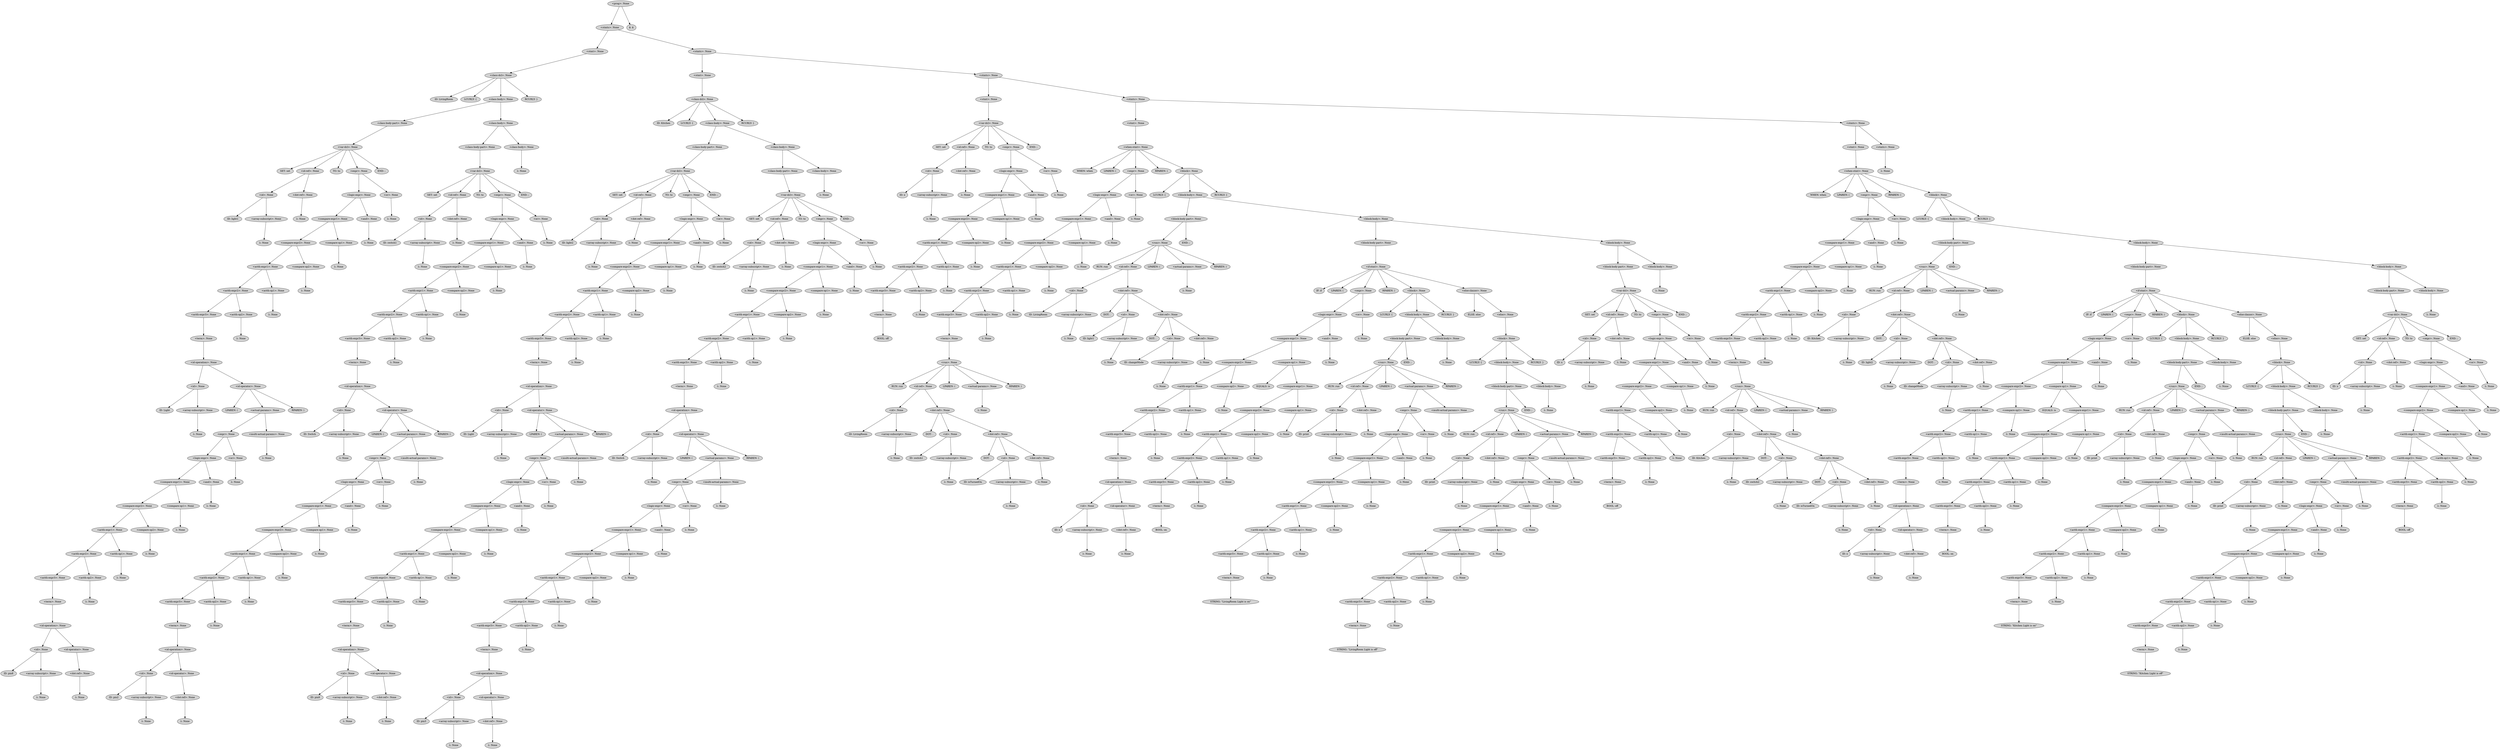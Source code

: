 digraph G {
	graph [ranksep=1.5 ratio=fill]
	node [style=filled]
	overlap=false
	3080381 [label="<prog>: None"]
	3080401 [label="<stmts>: None"]
	3080381 -> 3080401
	3080423 [label="<stmt>: None"]
	3080401 -> 3080423
	3080407 [label="<class-dcl>: None"]
	3080423 -> 3080407
	3080413 [label="ID: LivingRoom"]
	3080407 -> 3080413
	3080421 [label="LCURLY: {"]
	3080407 -> 3080421
	3080397 [label="<class-body>: None"]
	3080407 -> 3080397
	3080419 [label="<class-body-part>: None"]
	3080397 -> 3080419
	3080427 [label="<var-dcl>: None"]
	3080419 -> 3080427
	3080429 [label="SET: set"]
	3080427 -> 3080429
	3080431 [label="<id-ref>: None"]
	3080427 -> 3080431
	3080441 [label="<id>: None"]
	3080431 -> 3080441
	3080445 [label="ID: light1"]
	3080441 -> 3080445
	3080447 [label="<array-subscript>: None"]
	3080441 -> 3080447
	3082499 [label="λ: None"]
	3080447 -> 3082499
	3080443 [label="<dot-ref>: None"]
	3080431 -> 3080443
	3082501 [label="λ: None"]
	3080443 -> 3082501
	3080433 [label="TO: to"]
	3080427 -> 3080433
	3080435 [label="<expr>: None"]
	3080427 -> 3080435
	3082503 [label="<logic-expr>: None"]
	3080435 -> 3082503
	3082507 [label="<compare-expr1>: None"]
	3082503 -> 3082507
	3082511 [label="<compare-expr2>: None"]
	3082507 -> 3082511
	3082515 [label="<arith-expr1>: None"]
	3082511 -> 3082515
	3082519 [label="<arith-expr2>: None"]
	3082515 -> 3082519
	3082523 [label="<arith-expr3>: None"]
	3082519 -> 3082523
	3082527 [label="<term>: None"]
	3082523 -> 3082527
	3082529 [label="<id-operation>: None"]
	3082527 -> 3082529
	3082531 [label="<id>: None"]
	3082529 -> 3082531
	3082535 [label="ID: Light"]
	3082531 -> 3082535
	3082537 [label="<array-subscript>: None"]
	3082531 -> 3082537
	3082539 [label="λ: None"]
	3082537 -> 3082539
	3082533 [label="<id-operator>: None"]
	3082529 -> 3082533
	3082541 [label="LPAREN: ("]
	3082533 -> 3082541
	3082543 [label="<actual-params>: None"]
	3082533 -> 3082543
	3082547 [label="<expr>: None"]
	3082543 -> 3082547
	3082551 [label="<logic-expr>: None"]
	3082547 -> 3082551
	3082555 [label="<compare-expr1>: None"]
	3082551 -> 3082555
	3082559 [label="<compare-expr2>: None"]
	3082555 -> 3082559
	3082563 [label="<arith-expr1>: None"]
	3082559 -> 3082563
	3082567 [label="<arith-expr2>: None"]
	3082563 -> 3082567
	3082571 [label="<arith-expr3>: None"]
	3082567 -> 3082571
	3082575 [label="<term>: None"]
	3082571 -> 3082575
	3082577 [label="<id-operation>: None"]
	3082575 -> 3082577
	3082579 [label="<id>: None"]
	3082577 -> 3082579
	3082583 [label="ID: pin8"]
	3082579 -> 3082583
	3082585 [label="<array-subscript>: None"]
	3082579 -> 3082585
	3082587 [label="λ: None"]
	3082585 -> 3082587
	3082581 [label="<id-operator>: None"]
	3082577 -> 3082581
	3082589 [label="<dot-ref>: None"]
	3082581 -> 3082589
	3082591 [label="λ: None"]
	3082589 -> 3082591
	3082573 [label="<arith-op2>: None"]
	3082567 -> 3082573
	3082593 [label="λ: None"]
	3082573 -> 3082593
	3082569 [label="<arith-op1>: None"]
	3082563 -> 3082569
	3082595 [label="λ: None"]
	3082569 -> 3082595
	3082565 [label="<compare-op2>: None"]
	3082559 -> 3082565
	3082597 [label="λ: None"]
	3082565 -> 3082597
	3082561 [label="<compare-op1>: None"]
	3082555 -> 3082561
	3082599 [label="λ: None"]
	3082561 -> 3082599
	3082557 [label="<and>: None"]
	3082551 -> 3082557
	3082601 [label="λ: None"]
	3082557 -> 3082601
	3082553 [label="<or>: None"]
	3082547 -> 3082553
	3082603 [label="λ: None"]
	3082553 -> 3082603
	3082549 [label="<multi-actual-params>: None"]
	3082543 -> 3082549
	3082605 [label="λ: None"]
	3082549 -> 3082605
	3082545 [label="RPAREN: )"]
	3082533 -> 3082545
	3082525 [label="<arith-op2>: None"]
	3082519 -> 3082525
	3082607 [label="λ: None"]
	3082525 -> 3082607
	3082521 [label="<arith-op1>: None"]
	3082515 -> 3082521
	3082609 [label="λ: None"]
	3082521 -> 3082609
	3082517 [label="<compare-op2>: None"]
	3082511 -> 3082517
	3082611 [label="λ: None"]
	3082517 -> 3082611
	3082513 [label="<compare-op1>: None"]
	3082507 -> 3082513
	3082613 [label="λ: None"]
	3082513 -> 3082613
	3082509 [label="<and>: None"]
	3082503 -> 3082509
	3082615 [label="λ: None"]
	3082509 -> 3082615
	3082505 [label="<or>: None"]
	3080435 -> 3082505
	3082617 [label="λ: None"]
	3082505 -> 3082617
	3080437 [label="END: ;"]
	3080427 -> 3080437
	3080415 [label="<class-body>: None"]
	3080397 -> 3080415
	3082619 [label="<class-body-part>: None"]
	3080415 -> 3082619
	3082623 [label="<var-dcl>: None"]
	3082619 -> 3082623
	3082625 [label="SET: set"]
	3082623 -> 3082625
	3082627 [label="<id-ref>: None"]
	3082623 -> 3082627
	3082637 [label="<id>: None"]
	3082627 -> 3082637
	3082641 [label="ID: switch1"]
	3082637 -> 3082641
	3082643 [label="<array-subscript>: None"]
	3082637 -> 3082643
	3082645 [label="λ: None"]
	3082643 -> 3082645
	3082639 [label="<dot-ref>: None"]
	3082627 -> 3082639
	3082647 [label="λ: None"]
	3082639 -> 3082647
	3082629 [label="TO: to"]
	3082623 -> 3082629
	3082631 [label="<expr>: None"]
	3082623 -> 3082631
	3082649 [label="<logic-expr>: None"]
	3082631 -> 3082649
	3082653 [label="<compare-expr1>: None"]
	3082649 -> 3082653
	3082657 [label="<compare-expr2>: None"]
	3082653 -> 3082657
	3082661 [label="<arith-expr1>: None"]
	3082657 -> 3082661
	3082665 [label="<arith-expr2>: None"]
	3082661 -> 3082665
	3082669 [label="<arith-expr3>: None"]
	3082665 -> 3082669
	3082673 [label="<term>: None"]
	3082669 -> 3082673
	3082675 [label="<id-operation>: None"]
	3082673 -> 3082675
	3082677 [label="<id>: None"]
	3082675 -> 3082677
	3082681 [label="ID: Switch"]
	3082677 -> 3082681
	3082683 [label="<array-subscript>: None"]
	3082677 -> 3082683
	3082685 [label="λ: None"]
	3082683 -> 3082685
	3082679 [label="<id-operator>: None"]
	3082675 -> 3082679
	3082687 [label="LPAREN: ("]
	3082679 -> 3082687
	3082689 [label="<actual-params>: None"]
	3082679 -> 3082689
	3082693 [label="<expr>: None"]
	3082689 -> 3082693
	3082697 [label="<logic-expr>: None"]
	3082693 -> 3082697
	3082701 [label="<compare-expr1>: None"]
	3082697 -> 3082701
	3082705 [label="<compare-expr2>: None"]
	3082701 -> 3082705
	3082709 [label="<arith-expr1>: None"]
	3082705 -> 3082709
	3082713 [label="<arith-expr2>: None"]
	3082709 -> 3082713
	3082717 [label="<arith-expr3>: None"]
	3082713 -> 3082717
	3082721 [label="<term>: None"]
	3082717 -> 3082721
	3082723 [label="<id-operation>: None"]
	3082721 -> 3082723
	3082725 [label="<id>: None"]
	3082723 -> 3082725
	3082729 [label="ID: pin2"]
	3082725 -> 3082729
	3082731 [label="<array-subscript>: None"]
	3082725 -> 3082731
	3082733 [label="λ: None"]
	3082731 -> 3082733
	3082727 [label="<id-operator>: None"]
	3082723 -> 3082727
	3082735 [label="<dot-ref>: None"]
	3082727 -> 3082735
	3082737 [label="λ: None"]
	3082735 -> 3082737
	3082719 [label="<arith-op2>: None"]
	3082713 -> 3082719
	3082739 [label="λ: None"]
	3082719 -> 3082739
	3082715 [label="<arith-op1>: None"]
	3082709 -> 3082715
	3082741 [label="λ: None"]
	3082715 -> 3082741
	3082711 [label="<compare-op2>: None"]
	3082705 -> 3082711
	3082743 [label="λ: None"]
	3082711 -> 3082743
	3082707 [label="<compare-op1>: None"]
	3082701 -> 3082707
	3082745 [label="λ: None"]
	3082707 -> 3082745
	3082703 [label="<and>: None"]
	3082697 -> 3082703
	3082747 [label="λ: None"]
	3082703 -> 3082747
	3082699 [label="<or>: None"]
	3082693 -> 3082699
	3082749 [label="λ: None"]
	3082699 -> 3082749
	3082695 [label="<multi-actual-params>: None"]
	3082689 -> 3082695
	3082751 [label="λ: None"]
	3082695 -> 3082751
	3082691 [label="RPAREN: )"]
	3082679 -> 3082691
	3082671 [label="<arith-op2>: None"]
	3082665 -> 3082671
	3084035 [label="λ: None"]
	3082671 -> 3084035
	3082667 [label="<arith-op1>: None"]
	3082661 -> 3082667
	3084037 [label="λ: None"]
	3082667 -> 3084037
	3082663 [label="<compare-op2>: None"]
	3082657 -> 3082663
	3084039 [label="λ: None"]
	3082663 -> 3084039
	3082659 [label="<compare-op1>: None"]
	3082653 -> 3082659
	3084041 [label="λ: None"]
	3082659 -> 3084041
	3082655 [label="<and>: None"]
	3082649 -> 3082655
	3084043 [label="λ: None"]
	3082655 -> 3084043
	3082651 [label="<or>: None"]
	3082631 -> 3082651
	3084045 [label="λ: None"]
	3082651 -> 3084045
	3082633 [label="END: ;"]
	3082623 -> 3082633
	3082621 [label="<class-body>: None"]
	3080415 -> 3082621
	3084047 [label="λ: None"]
	3082621 -> 3084047
	3080403 [label="RCURLY: }"]
	3080407 -> 3080403
	3080395 [label="<stmts>: None"]
	3080401 -> 3080395
	3084049 [label="<stmt>: None"]
	3080395 -> 3084049
	3084053 [label="<class-dcl>: None"]
	3084049 -> 3084053
	3084055 [label="ID: Kitchen"]
	3084053 -> 3084055
	3084057 [label="LCURLY: {"]
	3084053 -> 3084057
	3084059 [label="<class-body>: None"]
	3084053 -> 3084059
	3084063 [label="<class-body-part>: None"]
	3084059 -> 3084063
	3084067 [label="<var-dcl>: None"]
	3084063 -> 3084067
	3084069 [label="SET: set"]
	3084067 -> 3084069
	3084071 [label="<id-ref>: None"]
	3084067 -> 3084071
	3084081 [label="<id>: None"]
	3084071 -> 3084081
	3084085 [label="ID: light2"]
	3084081 -> 3084085
	3084087 [label="<array-subscript>: None"]
	3084081 -> 3084087
	3084089 [label="λ: None"]
	3084087 -> 3084089
	3084083 [label="<dot-ref>: None"]
	3084071 -> 3084083
	3084091 [label="λ: None"]
	3084083 -> 3084091
	3084073 [label="TO: to"]
	3084067 -> 3084073
	3084075 [label="<expr>: None"]
	3084067 -> 3084075
	3084093 [label="<logic-expr>: None"]
	3084075 -> 3084093
	3084097 [label="<compare-expr1>: None"]
	3084093 -> 3084097
	3084101 [label="<compare-expr2>: None"]
	3084097 -> 3084101
	3084105 [label="<arith-expr1>: None"]
	3084101 -> 3084105
	3084109 [label="<arith-expr2>: None"]
	3084105 -> 3084109
	3084113 [label="<arith-expr3>: None"]
	3084109 -> 3084113
	3084117 [label="<term>: None"]
	3084113 -> 3084117
	3084119 [label="<id-operation>: None"]
	3084117 -> 3084119
	3084121 [label="<id>: None"]
	3084119 -> 3084121
	3084125 [label="ID: Light"]
	3084121 -> 3084125
	3084127 [label="<array-subscript>: None"]
	3084121 -> 3084127
	3084129 [label="λ: None"]
	3084127 -> 3084129
	3084123 [label="<id-operator>: None"]
	3084119 -> 3084123
	3084131 [label="LPAREN: ("]
	3084123 -> 3084131
	3084133 [label="<actual-params>: None"]
	3084123 -> 3084133
	3084137 [label="<expr>: None"]
	3084133 -> 3084137
	3084141 [label="<logic-expr>: None"]
	3084137 -> 3084141
	3084145 [label="<compare-expr1>: None"]
	3084141 -> 3084145
	3084149 [label="<compare-expr2>: None"]
	3084145 -> 3084149
	3084153 [label="<arith-expr1>: None"]
	3084149 -> 3084153
	3084157 [label="<arith-expr2>: None"]
	3084153 -> 3084157
	3084161 [label="<arith-expr3>: None"]
	3084157 -> 3084161
	3084165 [label="<term>: None"]
	3084161 -> 3084165
	3084167 [label="<id-operation>: None"]
	3084165 -> 3084167
	3084169 [label="<id>: None"]
	3084167 -> 3084169
	3084173 [label="ID: pin9"]
	3084169 -> 3084173
	3084175 [label="<array-subscript>: None"]
	3084169 -> 3084175
	3084177 [label="λ: None"]
	3084175 -> 3084177
	3084171 [label="<id-operator>: None"]
	3084167 -> 3084171
	3084179 [label="<dot-ref>: None"]
	3084171 -> 3084179
	3084181 [label="λ: None"]
	3084179 -> 3084181
	3084163 [label="<arith-op2>: None"]
	3084157 -> 3084163
	3084183 [label="λ: None"]
	3084163 -> 3084183
	3084159 [label="<arith-op1>: None"]
	3084153 -> 3084159
	3084185 [label="λ: None"]
	3084159 -> 3084185
	3084155 [label="<compare-op2>: None"]
	3084149 -> 3084155
	3084187 [label="λ: None"]
	3084155 -> 3084187
	3084151 [label="<compare-op1>: None"]
	3084145 -> 3084151
	3084189 [label="λ: None"]
	3084151 -> 3084189
	3084147 [label="<and>: None"]
	3084141 -> 3084147
	3084191 [label="λ: None"]
	3084147 -> 3084191
	3084143 [label="<or>: None"]
	3084137 -> 3084143
	3084193 [label="λ: None"]
	3084143 -> 3084193
	3084139 [label="<multi-actual-params>: None"]
	3084133 -> 3084139
	3084195 [label="λ: None"]
	3084139 -> 3084195
	3084135 [label="RPAREN: )"]
	3084123 -> 3084135
	3084115 [label="<arith-op2>: None"]
	3084109 -> 3084115
	3084197 [label="λ: None"]
	3084115 -> 3084197
	3084111 [label="<arith-op1>: None"]
	3084105 -> 3084111
	3084199 [label="λ: None"]
	3084111 -> 3084199
	3084107 [label="<compare-op2>: None"]
	3084101 -> 3084107
	3084201 [label="λ: None"]
	3084107 -> 3084201
	3084103 [label="<compare-op1>: None"]
	3084097 -> 3084103
	3084203 [label="λ: None"]
	3084103 -> 3084203
	3084099 [label="<and>: None"]
	3084093 -> 3084099
	3084205 [label="λ: None"]
	3084099 -> 3084205
	3084095 [label="<or>: None"]
	3084075 -> 3084095
	3084207 [label="λ: None"]
	3084095 -> 3084207
	3084077 [label="END: ;"]
	3084067 -> 3084077
	3084065 [label="<class-body>: None"]
	3084059 -> 3084065
	3084209 [label="<class-body-part>: None"]
	3084065 -> 3084209
	3084213 [label="<var-dcl>: None"]
	3084209 -> 3084213
	3084215 [label="SET: set"]
	3084213 -> 3084215
	3084217 [label="<id-ref>: None"]
	3084213 -> 3084217
	3084227 [label="<id>: None"]
	3084217 -> 3084227
	3084231 [label="ID: switch2"]
	3084227 -> 3084231
	3084233 [label="<array-subscript>: None"]
	3084227 -> 3084233
	3084235 [label="λ: None"]
	3084233 -> 3084235
	3084229 [label="<dot-ref>: None"]
	3084217 -> 3084229
	3084237 [label="λ: None"]
	3084229 -> 3084237
	3084219 [label="TO: to"]
	3084213 -> 3084219
	3084221 [label="<expr>: None"]
	3084213 -> 3084221
	3084239 [label="<logic-expr>: None"]
	3084221 -> 3084239
	3084243 [label="<compare-expr1>: None"]
	3084239 -> 3084243
	3084247 [label="<compare-expr2>: None"]
	3084243 -> 3084247
	3084251 [label="<arith-expr1>: None"]
	3084247 -> 3084251
	3084255 [label="<arith-expr2>: None"]
	3084251 -> 3084255
	3084259 [label="<arith-expr3>: None"]
	3084255 -> 3084259
	3084263 [label="<term>: None"]
	3084259 -> 3084263
	3084265 [label="<id-operation>: None"]
	3084263 -> 3084265
	3084267 [label="<id>: None"]
	3084265 -> 3084267
	3084271 [label="ID: Switch"]
	3084267 -> 3084271
	3084273 [label="<array-subscript>: None"]
	3084267 -> 3084273
	3084275 [label="λ: None"]
	3084273 -> 3084275
	3084269 [label="<id-operator>: None"]
	3084265 -> 3084269
	3084277 [label="LPAREN: ("]
	3084269 -> 3084277
	3084279 [label="<actual-params>: None"]
	3084269 -> 3084279
	3084283 [label="<expr>: None"]
	3084279 -> 3084283
	3084287 [label="<logic-expr>: None"]
	3084283 -> 3084287
	3085317 [label="<compare-expr1>: None"]
	3084287 -> 3085317
	3085321 [label="<compare-expr2>: None"]
	3085317 -> 3085321
	3085325 [label="<arith-expr1>: None"]
	3085321 -> 3085325
	3085329 [label="<arith-expr2>: None"]
	3085325 -> 3085329
	3085333 [label="<arith-expr3>: None"]
	3085329 -> 3085333
	3085337 [label="<term>: None"]
	3085333 -> 3085337
	3085339 [label="<id-operation>: None"]
	3085337 -> 3085339
	3085341 [label="<id>: None"]
	3085339 -> 3085341
	3085345 [label="ID: pin3"]
	3085341 -> 3085345
	3085347 [label="<array-subscript>: None"]
	3085341 -> 3085347
	3085349 [label="λ: None"]
	3085347 -> 3085349
	3085343 [label="<id-operator>: None"]
	3085339 -> 3085343
	3085351 [label="<dot-ref>: None"]
	3085343 -> 3085351
	3085353 [label="λ: None"]
	3085351 -> 3085353
	3085335 [label="<arith-op2>: None"]
	3085329 -> 3085335
	3085355 [label="λ: None"]
	3085335 -> 3085355
	3085331 [label="<arith-op1>: None"]
	3085325 -> 3085331
	3085357 [label="λ: None"]
	3085331 -> 3085357
	3085327 [label="<compare-op2>: None"]
	3085321 -> 3085327
	3085359 [label="λ: None"]
	3085327 -> 3085359
	3085323 [label="<compare-op1>: None"]
	3085317 -> 3085323
	3085361 [label="λ: None"]
	3085323 -> 3085361
	3085319 [label="<and>: None"]
	3084287 -> 3085319
	3085363 [label="λ: None"]
	3085319 -> 3085363
	3085315 [label="<or>: None"]
	3084283 -> 3085315
	3085365 [label="λ: None"]
	3085315 -> 3085365
	3084285 [label="<multi-actual-params>: None"]
	3084279 -> 3084285
	3085367 [label="λ: None"]
	3084285 -> 3085367
	3084281 [label="RPAREN: )"]
	3084269 -> 3084281
	3084261 [label="<arith-op2>: None"]
	3084255 -> 3084261
	3085369 [label="λ: None"]
	3084261 -> 3085369
	3084257 [label="<arith-op1>: None"]
	3084251 -> 3084257
	3085371 [label="λ: None"]
	3084257 -> 3085371
	3084253 [label="<compare-op2>: None"]
	3084247 -> 3084253
	3085373 [label="λ: None"]
	3084253 -> 3085373
	3084249 [label="<compare-op1>: None"]
	3084243 -> 3084249
	3085375 [label="λ: None"]
	3084249 -> 3085375
	3084245 [label="<and>: None"]
	3084239 -> 3084245
	3085377 [label="λ: None"]
	3084245 -> 3085377
	3084241 [label="<or>: None"]
	3084221 -> 3084241
	3085379 [label="λ: None"]
	3084241 -> 3085379
	3084223 [label="END: ;"]
	3084213 -> 3084223
	3084211 [label="<class-body>: None"]
	3084065 -> 3084211
	3085381 [label="λ: None"]
	3084211 -> 3085381
	3084061 [label="RCURLY: }"]
	3084053 -> 3084061
	3084051 [label="<stmts>: None"]
	3080395 -> 3084051
	3085383 [label="<stmt>: None"]
	3084051 -> 3085383
	3085387 [label="<var-dcl>: None"]
	3085383 -> 3085387
	3085389 [label="SET: set"]
	3085387 -> 3085389
	3085391 [label="<id-ref>: None"]
	3085387 -> 3085391
	3085401 [label="<id>: None"]
	3085391 -> 3085401
	3085405 [label="ID: x"]
	3085401 -> 3085405
	3085407 [label="<array-subscript>: None"]
	3085401 -> 3085407
	3085409 [label="λ: None"]
	3085407 -> 3085409
	3085403 [label="<dot-ref>: None"]
	3085391 -> 3085403
	3085411 [label="λ: None"]
	3085403 -> 3085411
	3085393 [label="TO: to"]
	3085387 -> 3085393
	3085395 [label="<expr>: None"]
	3085387 -> 3085395
	3085413 [label="<logic-expr>: None"]
	3085395 -> 3085413
	3085417 [label="<compare-expr1>: None"]
	3085413 -> 3085417
	3085421 [label="<compare-expr2>: None"]
	3085417 -> 3085421
	3085425 [label="<arith-expr1>: None"]
	3085421 -> 3085425
	3085429 [label="<arith-expr2>: None"]
	3085425 -> 3085429
	3085433 [label="<arith-expr3>: None"]
	3085429 -> 3085433
	3085437 [label="<term>: None"]
	3085433 -> 3085437
	3085439 [label="BOOL: off"]
	3085437 -> 3085439
	3085435 [label="<arith-op2>: None"]
	3085429 -> 3085435
	3085441 [label="λ: None"]
	3085435 -> 3085441
	3085431 [label="<arith-op1>: None"]
	3085425 -> 3085431
	3085443 [label="λ: None"]
	3085431 -> 3085443
	3085427 [label="<compare-op2>: None"]
	3085421 -> 3085427
	3085445 [label="λ: None"]
	3085427 -> 3085445
	3085423 [label="<compare-op1>: None"]
	3085417 -> 3085423
	3085447 [label="λ: None"]
	3085423 -> 3085447
	3085419 [label="<and>: None"]
	3085413 -> 3085419
	3085449 [label="λ: None"]
	3085419 -> 3085449
	3085415 [label="<or>: None"]
	3085395 -> 3085415
	3085451 [label="λ: None"]
	3085415 -> 3085451
	3085397 [label="END: ;"]
	3085387 -> 3085397
	3085385 [label="<stmts>: None"]
	3084051 -> 3085385
	3085453 [label="<stmt>: None"]
	3085385 -> 3085453
	3085457 [label="<when-stmt>: None"]
	3085453 -> 3085457
	3085459 [label="WHEN: when"]
	3085457 -> 3085459
	3085461 [label="LPAREN: ("]
	3085457 -> 3085461
	3085463 [label="<expr>: None"]
	3085457 -> 3085463
	3085471 [label="<logic-expr>: None"]
	3085463 -> 3085471
	3085475 [label="<compare-expr1>: None"]
	3085471 -> 3085475
	3085479 [label="<compare-expr2>: None"]
	3085475 -> 3085479
	3085483 [label="<arith-expr1>: None"]
	3085479 -> 3085483
	3085487 [label="<arith-expr2>: None"]
	3085483 -> 3085487
	3085491 [label="<arith-expr3>: None"]
	3085487 -> 3085491
	3085495 [label="<term>: None"]
	3085491 -> 3085495
	3085497 [label="<run>: None"]
	3085495 -> 3085497
	3085499 [label="RUN: run"]
	3085497 -> 3085499
	3085501 [label="<id-ref>: None"]
	3085497 -> 3085501
	3085511 [label="<id>: None"]
	3085501 -> 3085511
	3085515 [label="ID: LivingRoom"]
	3085511 -> 3085515
	3085517 [label="<array-subscript>: None"]
	3085511 -> 3085517
	3085519 [label="λ: None"]
	3085517 -> 3085519
	3085513 [label="<dot-ref>: None"]
	3085501 -> 3085513
	3085521 [label="DOT: ."]
	3085513 -> 3085521
	3085523 [label="<id>: None"]
	3085513 -> 3085523
	3085527 [label="ID: switch1"]
	3085523 -> 3085527
	3085529 [label="<array-subscript>: None"]
	3085523 -> 3085529
	3085531 [label="λ: None"]
	3085529 -> 3085531
	3085525 [label="<dot-ref>: None"]
	3085513 -> 3085525
	3085533 [label="DOT: ."]
	3085525 -> 3085533
	3085535 [label="<id>: None"]
	3085525 -> 3085535
	3085539 [label="ID: isTurnedOn"]
	3085535 -> 3085539
	3085541 [label="<array-subscript>: None"]
	3085535 -> 3085541
	3085543 [label="λ: None"]
	3085541 -> 3085543
	3085537 [label="<dot-ref>: None"]
	3085525 -> 3085537
	3085545 [label="λ: None"]
	3085537 -> 3085545
	3085503 [label="LPAREN: ("]
	3085497 -> 3085503
	3085505 [label="<actual-params>: None"]
	3085497 -> 3085505
	3085547 [label="λ: None"]
	3085505 -> 3085547
	3085507 [label="RPAREN: )"]
	3085497 -> 3085507
	3085493 [label="<arith-op2>: None"]
	3085487 -> 3085493
	3085549 [label="λ: None"]
	3085493 -> 3085549
	3085489 [label="<arith-op1>: None"]
	3085483 -> 3085489
	3085551 [label="λ: None"]
	3085489 -> 3085551
	3085485 [label="<compare-op2>: None"]
	3085479 -> 3085485
	3085553 [label="λ: None"]
	3085485 -> 3085553
	3085481 [label="<compare-op1>: None"]
	3085475 -> 3085481
	3085555 [label="λ: None"]
	3085481 -> 3085555
	3085477 [label="<and>: None"]
	3085471 -> 3085477
	3085557 [label="λ: None"]
	3085477 -> 3085557
	3085473 [label="<or>: None"]
	3085463 -> 3085473
	3085559 [label="λ: None"]
	3085473 -> 3085559
	3085465 [label="RPAREN: )"]
	3085457 -> 3085465
	3085467 [label="<block>: None"]
	3085457 -> 3085467
	3085561 [label="LCURLY: {"]
	3085467 -> 3085561
	3085563 [label="<block-body>: None"]
	3085467 -> 3085563
	3085567 [label="<block-body-part>: None"]
	3085563 -> 3085567
	3086853 [label="<run>: None"]
	3085567 -> 3086853
	3086857 [label="RUN: run"]
	3086853 -> 3086857
	3086859 [label="<id-ref>: None"]
	3086853 -> 3086859
	3086869 [label="<id>: None"]
	3086859 -> 3086869
	3086873 [label="ID: LivingRoom"]
	3086869 -> 3086873
	3086875 [label="<array-subscript>: None"]
	3086869 -> 3086875
	3086877 [label="λ: None"]
	3086875 -> 3086877
	3086871 [label="<dot-ref>: None"]
	3086859 -> 3086871
	3086879 [label="DOT: ."]
	3086871 -> 3086879
	3086881 [label="<id>: None"]
	3086871 -> 3086881
	3086885 [label="ID: light1"]
	3086881 -> 3086885
	3086887 [label="<array-subscript>: None"]
	3086881 -> 3086887
	3086889 [label="λ: None"]
	3086887 -> 3086889
	3086883 [label="<dot-ref>: None"]
	3086871 -> 3086883
	3086891 [label="DOT: ."]
	3086883 -> 3086891
	3086893 [label="<id>: None"]
	3086883 -> 3086893
	3086897 [label="ID: changeMode"]
	3086893 -> 3086897
	3086899 [label="<array-subscript>: None"]
	3086893 -> 3086899
	3086901 [label="λ: None"]
	3086899 -> 3086901
	3086895 [label="<dot-ref>: None"]
	3086883 -> 3086895
	3086903 [label="λ: None"]
	3086895 -> 3086903
	3086861 [label="LPAREN: ("]
	3086853 -> 3086861
	3086863 [label="<actual-params>: None"]
	3086853 -> 3086863
	3086905 [label="λ: None"]
	3086863 -> 3086905
	3086865 [label="RPAREN: )"]
	3086853 -> 3086865
	3086855 [label="END: ;"]
	3085567 -> 3086855
	3086851 [label="<block-body>: None"]
	3085563 -> 3086851
	3086907 [label="<block-body-part>: None"]
	3086851 -> 3086907
	3086911 [label="<if-stmt>: None"]
	3086907 -> 3086911
	3086913 [label="IF: if"]
	3086911 -> 3086913
	3086915 [label="LPAREN: ("]
	3086911 -> 3086915
	3086917 [label="<expr>: None"]
	3086911 -> 3086917
	3086927 [label="<logic-expr>: None"]
	3086917 -> 3086927
	3086931 [label="<compare-expr1>: None"]
	3086927 -> 3086931
	3086935 [label="<compare-expr2>: None"]
	3086931 -> 3086935
	3086939 [label="<arith-expr1>: None"]
	3086935 -> 3086939
	3086943 [label="<arith-expr2>: None"]
	3086939 -> 3086943
	3086947 [label="<arith-expr3>: None"]
	3086943 -> 3086947
	3086951 [label="<term>: None"]
	3086947 -> 3086951
	3086953 [label="<id-operation>: None"]
	3086951 -> 3086953
	3086955 [label="<id>: None"]
	3086953 -> 3086955
	3086959 [label="ID: x"]
	3086955 -> 3086959
	3086961 [label="<array-subscript>: None"]
	3086955 -> 3086961
	3086963 [label="λ: None"]
	3086961 -> 3086963
	3086957 [label="<id-operator>: None"]
	3086953 -> 3086957
	3086965 [label="<dot-ref>: None"]
	3086957 -> 3086965
	3086967 [label="λ: None"]
	3086965 -> 3086967
	3086949 [label="<arith-op2>: None"]
	3086943 -> 3086949
	3086969 [label="λ: None"]
	3086949 -> 3086969
	3086945 [label="<arith-op1>: None"]
	3086939 -> 3086945
	3086971 [label="λ: None"]
	3086945 -> 3086971
	3086941 [label="<compare-op2>: None"]
	3086935 -> 3086941
	3086973 [label="λ: None"]
	3086941 -> 3086973
	3086937 [label="<compare-op1>: None"]
	3086931 -> 3086937
	3086975 [label="EQUALS: is"]
	3086937 -> 3086975
	3086977 [label="<compare-expr1>: None"]
	3086937 -> 3086977
	3086979 [label="<compare-expr2>: None"]
	3086977 -> 3086979
	3086983 [label="<arith-expr1>: None"]
	3086979 -> 3086983
	3086987 [label="<arith-expr2>: None"]
	3086983 -> 3086987
	3086991 [label="<arith-expr3>: None"]
	3086987 -> 3086991
	3086995 [label="<term>: None"]
	3086991 -> 3086995
	3086997 [label="BOOL: on"]
	3086995 -> 3086997
	3086993 [label="<arith-op2>: None"]
	3086987 -> 3086993
	3086999 [label="λ: None"]
	3086993 -> 3086999
	3086989 [label="<arith-op1>: None"]
	3086983 -> 3086989
	3087001 [label="λ: None"]
	3086989 -> 3087001
	3086985 [label="<compare-op2>: None"]
	3086979 -> 3086985
	3087003 [label="λ: None"]
	3086985 -> 3087003
	3086981 [label="<compare-op1>: None"]
	3086977 -> 3086981
	3087005 [label="λ: None"]
	3086981 -> 3087005
	3086933 [label="<and>: None"]
	3086927 -> 3086933
	3087007 [label="λ: None"]
	3086933 -> 3087007
	3086929 [label="<or>: None"]
	3086917 -> 3086929
	3087009 [label="λ: None"]
	3086929 -> 3087009
	3086919 [label="RPAREN: )"]
	3086911 -> 3086919
	3086921 [label="<block>: None"]
	3086911 -> 3086921
	3087011 [label="LCURLY: {"]
	3086921 -> 3087011
	3087013 [label="<block-body>: None"]
	3086921 -> 3087013
	3087017 [label="<block-body-part>: None"]
	3087013 -> 3087017
	3087021 [label="<run>: None"]
	3087017 -> 3087021
	3087025 [label="RUN: run"]
	3087021 -> 3087025
	3087027 [label="<id-ref>: None"]
	3087021 -> 3087027
	3087037 [label="<id>: None"]
	3087027 -> 3087037
	3087041 [label="ID: print"]
	3087037 -> 3087041
	3087043 [label="<array-subscript>: None"]
	3087037 -> 3087043
	3087045 [label="λ: None"]
	3087043 -> 3087045
	3087039 [label="<dot-ref>: None"]
	3087027 -> 3087039
	3087047 [label="λ: None"]
	3087039 -> 3087047
	3087029 [label="LPAREN: ("]
	3087021 -> 3087029
	3087031 [label="<actual-params>: None"]
	3087021 -> 3087031
	3087049 [label="<expr>: None"]
	3087031 -> 3087049
	3087053 [label="<logic-expr>: None"]
	3087049 -> 3087053
	3087057 [label="<compare-expr1>: None"]
	3087053 -> 3087057
	3087061 [label="<compare-expr2>: None"]
	3087057 -> 3087061
	3087065 [label="<arith-expr1>: None"]
	3087061 -> 3087065
	3087069 [label="<arith-expr2>: None"]
	3087065 -> 3087069
	3087073 [label="<arith-expr3>: None"]
	3087069 -> 3087073
	3087077 [label="<term>: None"]
	3087073 -> 3087077
	3087079 [label="STRING: \"LivingRoom Light is on\""]
	3087077 -> 3087079
	3087075 [label="<arith-op2>: None"]
	3087069 -> 3087075
	3087081 [label="λ: None"]
	3087075 -> 3087081
	3087071 [label="<arith-op1>: None"]
	3087065 -> 3087071
	3087083 [label="λ: None"]
	3087071 -> 3087083
	3087067 [label="<compare-op2>: None"]
	3087061 -> 3087067
	3087085 [label="λ: None"]
	3087067 -> 3087085
	3087063 [label="<compare-op1>: None"]
	3087057 -> 3087063
	3087087 [label="λ: None"]
	3087063 -> 3087087
	3087059 [label="<and>: None"]
	3087053 -> 3087059
	3087089 [label="λ: None"]
	3087059 -> 3087089
	3087055 [label="<or>: None"]
	3087049 -> 3087055
	3087091 [label="λ: None"]
	3087055 -> 3087091
	3087051 [label="<multi-actual-params>: None"]
	3087031 -> 3087051
	3087093 [label="λ: None"]
	3087051 -> 3087093
	3087033 [label="RPAREN: )"]
	3087021 -> 3087033
	3087023 [label="END: ;"]
	3087017 -> 3087023
	3087019 [label="<block-body>: None"]
	3087013 -> 3087019
	3087095 [label="λ: None"]
	3087019 -> 3087095
	3087015 [label="RCURLY: }"]
	3086921 -> 3087015
	3086925 [label="<else-clause>: None"]
	3086911 -> 3086925
	3087097 [label="ELSE: else"]
	3086925 -> 3087097
	3087099 [label="<else>: None"]
	3086925 -> 3087099
	3087101 [label="<block>: None"]
	3087099 -> 3087101
	3087103 [label="LCURLY: {"]
	3087101 -> 3087103
	3087875 [label="<block-body>: None"]
	3087101 -> 3087875
	3087879 [label="<block-body-part>: None"]
	3087875 -> 3087879
	3087883 [label="<run>: None"]
	3087879 -> 3087883
	3087887 [label="RUN: run"]
	3087883 -> 3087887
	3087889 [label="<id-ref>: None"]
	3087883 -> 3087889
	3087899 [label="<id>: None"]
	3087889 -> 3087899
	3087903 [label="ID: print"]
	3087899 -> 3087903
	3087905 [label="<array-subscript>: None"]
	3087899 -> 3087905
	3087907 [label="λ: None"]
	3087905 -> 3087907
	3087901 [label="<dot-ref>: None"]
	3087889 -> 3087901
	3087909 [label="λ: None"]
	3087901 -> 3087909
	3087891 [label="LPAREN: ("]
	3087883 -> 3087891
	3087893 [label="<actual-params>: None"]
	3087883 -> 3087893
	3087911 [label="<expr>: None"]
	3087893 -> 3087911
	3087915 [label="<logic-expr>: None"]
	3087911 -> 3087915
	3087919 [label="<compare-expr1>: None"]
	3087915 -> 3087919
	3087923 [label="<compare-expr2>: None"]
	3087919 -> 3087923
	3087927 [label="<arith-expr1>: None"]
	3087923 -> 3087927
	3087931 [label="<arith-expr2>: None"]
	3087927 -> 3087931
	3087935 [label="<arith-expr3>: None"]
	3087931 -> 3087935
	3087939 [label="<term>: None"]
	3087935 -> 3087939
	3087941 [label="STRING: \"LivingRoom Light is off\""]
	3087939 -> 3087941
	3087937 [label="<arith-op2>: None"]
	3087931 -> 3087937
	3087943 [label="λ: None"]
	3087937 -> 3087943
	3087933 [label="<arith-op1>: None"]
	3087927 -> 3087933
	3087945 [label="λ: None"]
	3087933 -> 3087945
	3087929 [label="<compare-op2>: None"]
	3087923 -> 3087929
	3087947 [label="λ: None"]
	3087929 -> 3087947
	3087925 [label="<compare-op1>: None"]
	3087919 -> 3087925
	3087949 [label="λ: None"]
	3087925 -> 3087949
	3087921 [label="<and>: None"]
	3087915 -> 3087921
	3087951 [label="λ: None"]
	3087921 -> 3087951
	3087917 [label="<or>: None"]
	3087911 -> 3087917
	3087953 [label="λ: None"]
	3087917 -> 3087953
	3087913 [label="<multi-actual-params>: None"]
	3087893 -> 3087913
	3087955 [label="λ: None"]
	3087913 -> 3087955
	3087895 [label="RPAREN: )"]
	3087883 -> 3087895
	3087885 [label="END: ;"]
	3087879 -> 3087885
	3087881 [label="<block-body>: None"]
	3087875 -> 3087881
	3087957 [label="λ: None"]
	3087881 -> 3087957
	3087877 [label="RCURLY: }"]
	3087101 -> 3087877
	3086909 [label="<block-body>: None"]
	3086851 -> 3086909
	3087959 [label="<block-body-part>: None"]
	3086909 -> 3087959
	3087963 [label="<var-dcl>: None"]
	3087959 -> 3087963
	3087965 [label="SET: set"]
	3087963 -> 3087965
	3087967 [label="<id-ref>: None"]
	3087963 -> 3087967
	3087977 [label="<id>: None"]
	3087967 -> 3087977
	3087981 [label="ID: x"]
	3087977 -> 3087981
	3087983 [label="<array-subscript>: None"]
	3087977 -> 3087983
	3087985 [label="λ: None"]
	3087983 -> 3087985
	3087979 [label="<dot-ref>: None"]
	3087967 -> 3087979
	3087987 [label="λ: None"]
	3087979 -> 3087987
	3087969 [label="TO: to"]
	3087963 -> 3087969
	3087971 [label="<expr>: None"]
	3087963 -> 3087971
	3087989 [label="<logic-expr>: None"]
	3087971 -> 3087989
	3087993 [label="<compare-expr1>: None"]
	3087989 -> 3087993
	3087997 [label="<compare-expr2>: None"]
	3087993 -> 3087997
	3088001 [label="<arith-expr1>: None"]
	3087997 -> 3088001
	3088005 [label="<arith-expr2>: None"]
	3088001 -> 3088005
	3088009 [label="<arith-expr3>: None"]
	3088005 -> 3088009
	3088013 [label="<term>: None"]
	3088009 -> 3088013
	3088015 [label="BOOL: off"]
	3088013 -> 3088015
	3088011 [label="<arith-op2>: None"]
	3088005 -> 3088011
	3088017 [label="λ: None"]
	3088011 -> 3088017
	3088007 [label="<arith-op1>: None"]
	3088001 -> 3088007
	3088019 [label="λ: None"]
	3088007 -> 3088019
	3088003 [label="<compare-op2>: None"]
	3087997 -> 3088003
	3088021 [label="λ: None"]
	3088003 -> 3088021
	3087999 [label="<compare-op1>: None"]
	3087993 -> 3087999
	3088023 [label="λ: None"]
	3087999 -> 3088023
	3087995 [label="<and>: None"]
	3087989 -> 3087995
	3088025 [label="λ: None"]
	3087995 -> 3088025
	3087991 [label="<or>: None"]
	3087971 -> 3087991
	3088027 [label="λ: None"]
	3087991 -> 3088027
	3087973 [label="END: ;"]
	3087963 -> 3087973
	3087961 [label="<block-body>: None"]
	3086909 -> 3087961
	3088029 [label="λ: None"]
	3087961 -> 3088029
	3085565 [label="RCURLY: }"]
	3085467 -> 3085565
	3085455 [label="<stmts>: None"]
	3085385 -> 3085455
	3088031 [label="<stmt>: None"]
	3085455 -> 3088031
	3088035 [label="<when-stmt>: None"]
	3088031 -> 3088035
	3088037 [label="WHEN: when"]
	3088035 -> 3088037
	3088039 [label="LPAREN: ("]
	3088035 -> 3088039
	3088041 [label="<expr>: None"]
	3088035 -> 3088041
	3088049 [label="<logic-expr>: None"]
	3088041 -> 3088049
	3088053 [label="<compare-expr1>: None"]
	3088049 -> 3088053
	3088057 [label="<compare-expr2>: None"]
	3088053 -> 3088057
	3088061 [label="<arith-expr1>: None"]
	3088057 -> 3088061
	3088065 [label="<arith-expr2>: None"]
	3088061 -> 3088065
	3088069 [label="<arith-expr3>: None"]
	3088065 -> 3088069
	3088073 [label="<term>: None"]
	3088069 -> 3088073
	3088075 [label="<run>: None"]
	3088073 -> 3088075
	3088077 [label="RUN: run"]
	3088075 -> 3088077
	3088079 [label="<id-ref>: None"]
	3088075 -> 3088079
	3088089 [label="<id>: None"]
	3088079 -> 3088089
	3088093 [label="ID: Kitchen"]
	3088089 -> 3088093
	3088095 [label="<array-subscript>: None"]
	3088089 -> 3088095
	3088097 [label="λ: None"]
	3088095 -> 3088097
	3088091 [label="<dot-ref>: None"]
	3088079 -> 3088091
	3088099 [label="DOT: ."]
	3088091 -> 3088099
	3088101 [label="<id>: None"]
	3088091 -> 3088101
	3088105 [label="ID: switch2"]
	3088101 -> 3088105
	3088107 [label="<array-subscript>: None"]
	3088101 -> 3088107
	3088109 [label="λ: None"]
	3088107 -> 3088109
	3088103 [label="<dot-ref>: None"]
	3088091 -> 3088103
	3088111 [label="DOT: ."]
	3088103 -> 3088111
	3088113 [label="<id>: None"]
	3088103 -> 3088113
	3088117 [label="ID: isTurnedOn"]
	3088113 -> 3088117
	3088119 [label="<array-subscript>: None"]
	3088113 -> 3088119
	3088121 [label="λ: None"]
	3088119 -> 3088121
	3088115 [label="<dot-ref>: None"]
	3088103 -> 3088115
	3088123 [label="λ: None"]
	3088115 -> 3088123
	3088081 [label="LPAREN: ("]
	3088075 -> 3088081
	3088083 [label="<actual-params>: None"]
	3088075 -> 3088083
	3088125 [label="λ: None"]
	3088083 -> 3088125
	3088085 [label="RPAREN: )"]
	3088075 -> 3088085
	3088071 [label="<arith-op2>: None"]
	3088065 -> 3088071
	3088127 [label="λ: None"]
	3088071 -> 3088127
	3088067 [label="<arith-op1>: None"]
	3088061 -> 3088067
	3089411 [label="λ: None"]
	3088067 -> 3089411
	3088063 [label="<compare-op2>: None"]
	3088057 -> 3088063
	3089413 [label="λ: None"]
	3088063 -> 3089413
	3088059 [label="<compare-op1>: None"]
	3088053 -> 3088059
	3089415 [label="λ: None"]
	3088059 -> 3089415
	3088055 [label="<and>: None"]
	3088049 -> 3088055
	3089417 [label="λ: None"]
	3088055 -> 3089417
	3088051 [label="<or>: None"]
	3088041 -> 3088051
	3089419 [label="λ: None"]
	3088051 -> 3089419
	3088043 [label="RPAREN: )"]
	3088035 -> 3088043
	3088045 [label="<block>: None"]
	3088035 -> 3088045
	3089421 [label="LCURLY: {"]
	3088045 -> 3089421
	3089423 [label="<block-body>: None"]
	3088045 -> 3089423
	3089427 [label="<block-body-part>: None"]
	3089423 -> 3089427
	3089431 [label="<run>: None"]
	3089427 -> 3089431
	3089435 [label="RUN: run"]
	3089431 -> 3089435
	3089437 [label="<id-ref>: None"]
	3089431 -> 3089437
	3089447 [label="<id>: None"]
	3089437 -> 3089447
	3089451 [label="ID: Kitchen"]
	3089447 -> 3089451
	3089453 [label="<array-subscript>: None"]
	3089447 -> 3089453
	3089455 [label="λ: None"]
	3089453 -> 3089455
	3089449 [label="<dot-ref>: None"]
	3089437 -> 3089449
	3089457 [label="DOT: ."]
	3089449 -> 3089457
	3089459 [label="<id>: None"]
	3089449 -> 3089459
	3089463 [label="ID: light2"]
	3089459 -> 3089463
	3089465 [label="<array-subscript>: None"]
	3089459 -> 3089465
	3089467 [label="λ: None"]
	3089465 -> 3089467
	3089461 [label="<dot-ref>: None"]
	3089449 -> 3089461
	3089469 [label="DOT: ."]
	3089461 -> 3089469
	3089471 [label="<id>: None"]
	3089461 -> 3089471
	3089475 [label="ID: changeMode"]
	3089471 -> 3089475
	3089477 [label="<array-subscript>: None"]
	3089471 -> 3089477
	3089479 [label="λ: None"]
	3089477 -> 3089479
	3089473 [label="<dot-ref>: None"]
	3089461 -> 3089473
	3089481 [label="λ: None"]
	3089473 -> 3089481
	3089439 [label="LPAREN: ("]
	3089431 -> 3089439
	3089441 [label="<actual-params>: None"]
	3089431 -> 3089441
	3089483 [label="λ: None"]
	3089441 -> 3089483
	3089443 [label="RPAREN: )"]
	3089431 -> 3089443
	3089433 [label="END: ;"]
	3089427 -> 3089433
	3089429 [label="<block-body>: None"]
	3089423 -> 3089429
	3089485 [label="<block-body-part>: None"]
	3089429 -> 3089485
	3089489 [label="<if-stmt>: None"]
	3089485 -> 3089489
	3089491 [label="IF: if"]
	3089489 -> 3089491
	3089493 [label="LPAREN: ("]
	3089489 -> 3089493
	3089495 [label="<expr>: None"]
	3089489 -> 3089495
	3089505 [label="<logic-expr>: None"]
	3089495 -> 3089505
	3089509 [label="<compare-expr1>: None"]
	3089505 -> 3089509
	3089513 [label="<compare-expr2>: None"]
	3089509 -> 3089513
	3089517 [label="<arith-expr1>: None"]
	3089513 -> 3089517
	3089521 [label="<arith-expr2>: None"]
	3089517 -> 3089521
	3089525 [label="<arith-expr3>: None"]
	3089521 -> 3089525
	3089529 [label="<term>: None"]
	3089525 -> 3089529
	3089531 [label="<id-operation>: None"]
	3089529 -> 3089531
	3089533 [label="<id>: None"]
	3089531 -> 3089533
	3089537 [label="ID: x"]
	3089533 -> 3089537
	3089539 [label="<array-subscript>: None"]
	3089533 -> 3089539
	3089541 [label="λ: None"]
	3089539 -> 3089541
	3089535 [label="<id-operator>: None"]
	3089531 -> 3089535
	3089543 [label="<dot-ref>: None"]
	3089535 -> 3089543
	3089545 [label="λ: None"]
	3089543 -> 3089545
	3089527 [label="<arith-op2>: None"]
	3089521 -> 3089527
	3089547 [label="λ: None"]
	3089527 -> 3089547
	3089523 [label="<arith-op1>: None"]
	3089517 -> 3089523
	3089549 [label="λ: None"]
	3089523 -> 3089549
	3089519 [label="<compare-op2>: None"]
	3089513 -> 3089519
	3089551 [label="λ: None"]
	3089519 -> 3089551
	3089515 [label="<compare-op1>: None"]
	3089509 -> 3089515
	3089553 [label="EQUALS: is"]
	3089515 -> 3089553
	3089555 [label="<compare-expr1>: None"]
	3089515 -> 3089555
	3089557 [label="<compare-expr2>: None"]
	3089555 -> 3089557
	3089561 [label="<arith-expr1>: None"]
	3089557 -> 3089561
	3089565 [label="<arith-expr2>: None"]
	3089561 -> 3089565
	3089569 [label="<arith-expr3>: None"]
	3089565 -> 3089569
	3089573 [label="<term>: None"]
	3089569 -> 3089573
	3089575 [label="BOOL: on"]
	3089573 -> 3089575
	3089571 [label="<arith-op2>: None"]
	3089565 -> 3089571
	3089577 [label="λ: None"]
	3089571 -> 3089577
	3089567 [label="<arith-op1>: None"]
	3089561 -> 3089567
	3089579 [label="λ: None"]
	3089567 -> 3089579
	3089563 [label="<compare-op2>: None"]
	3089557 -> 3089563
	3089581 [label="λ: None"]
	3089563 -> 3089581
	3089559 [label="<compare-op1>: None"]
	3089555 -> 3089559
	3089583 [label="λ: None"]
	3089559 -> 3089583
	3089511 [label="<and>: None"]
	3089505 -> 3089511
	3089585 [label="λ: None"]
	3089511 -> 3089585
	3089507 [label="<or>: None"]
	3089495 -> 3089507
	3089587 [label="λ: None"]
	3089507 -> 3089587
	3089497 [label="RPAREN: )"]
	3089489 -> 3089497
	3089499 [label="<block>: None"]
	3089489 -> 3089499
	3089589 [label="LCURLY: {"]
	3089499 -> 3089589
	3089591 [label="<block-body>: None"]
	3089499 -> 3089591
	3089595 [label="<block-body-part>: None"]
	3089591 -> 3089595
	3089599 [label="<run>: None"]
	3089595 -> 3089599
	3089603 [label="RUN: run"]
	3089599 -> 3089603
	3089605 [label="<id-ref>: None"]
	3089599 -> 3089605
	3089615 [label="<id>: None"]
	3089605 -> 3089615
	3089619 [label="ID: print"]
	3089615 -> 3089619
	3089621 [label="<array-subscript>: None"]
	3089615 -> 3089621
	3089623 [label="λ: None"]
	3089621 -> 3089623
	3089617 [label="<dot-ref>: None"]
	3089605 -> 3089617
	3089625 [label="λ: None"]
	3089617 -> 3089625
	3089607 [label="LPAREN: ("]
	3089599 -> 3089607
	3089609 [label="<actual-params>: None"]
	3089599 -> 3089609
	3089627 [label="<expr>: None"]
	3089609 -> 3089627
	3089631 [label="<logic-expr>: None"]
	3089627 -> 3089631
	3089635 [label="<compare-expr1>: None"]
	3089631 -> 3089635
	3089639 [label="<compare-expr2>: None"]
	3089635 -> 3089639
	3089643 [label="<arith-expr1>: None"]
	3089639 -> 3089643
	3089647 [label="<arith-expr2>: None"]
	3089643 -> 3089647
	3089651 [label="<arith-expr3>: None"]
	3089647 -> 3089651
	3089655 [label="<term>: None"]
	3089651 -> 3089655
	3089657 [label="STRING: \"Kitchen Light is on\""]
	3089655 -> 3089657
	3089653 [label="<arith-op2>: None"]
	3089647 -> 3089653
	3089659 [label="λ: None"]
	3089653 -> 3089659
	3089649 [label="<arith-op1>: None"]
	3089643 -> 3089649
	3089661 [label="λ: None"]
	3089649 -> 3089661
	3089645 [label="<compare-op2>: None"]
	3089639 -> 3089645
	3089663 [label="λ: None"]
	3089645 -> 3089663
	3089641 [label="<compare-op1>: None"]
	3089635 -> 3089641
	3090691 [label="λ: None"]
	3089641 -> 3090691
	3089637 [label="<and>: None"]
	3089631 -> 3089637
	3090693 [label="λ: None"]
	3089637 -> 3090693
	3089633 [label="<or>: None"]
	3089627 -> 3089633
	3090695 [label="λ: None"]
	3089633 -> 3090695
	3089629 [label="<multi-actual-params>: None"]
	3089609 -> 3089629
	3090697 [label="λ: None"]
	3089629 -> 3090697
	3089611 [label="RPAREN: )"]
	3089599 -> 3089611
	3089601 [label="END: ;"]
	3089595 -> 3089601
	3089597 [label="<block-body>: None"]
	3089591 -> 3089597
	3090699 [label="λ: None"]
	3089597 -> 3090699
	3089593 [label="RCURLY: }"]
	3089499 -> 3089593
	3089503 [label="<else-clause>: None"]
	3089489 -> 3089503
	3090701 [label="ELSE: else"]
	3089503 -> 3090701
	3090703 [label="<else>: None"]
	3089503 -> 3090703
	3090705 [label="<block>: None"]
	3090703 -> 3090705
	3090707 [label="LCURLY: {"]
	3090705 -> 3090707
	3090709 [label="<block-body>: None"]
	3090705 -> 3090709
	3090713 [label="<block-body-part>: None"]
	3090709 -> 3090713
	3090717 [label="<run>: None"]
	3090713 -> 3090717
	3090721 [label="RUN: run"]
	3090717 -> 3090721
	3090723 [label="<id-ref>: None"]
	3090717 -> 3090723
	3090733 [label="<id>: None"]
	3090723 -> 3090733
	3090737 [label="ID: print"]
	3090733 -> 3090737
	3090739 [label="<array-subscript>: None"]
	3090733 -> 3090739
	3090741 [label="λ: None"]
	3090739 -> 3090741
	3090735 [label="<dot-ref>: None"]
	3090723 -> 3090735
	3090743 [label="λ: None"]
	3090735 -> 3090743
	3090725 [label="LPAREN: ("]
	3090717 -> 3090725
	3090727 [label="<actual-params>: None"]
	3090717 -> 3090727
	3090745 [label="<expr>: None"]
	3090727 -> 3090745
	3090749 [label="<logic-expr>: None"]
	3090745 -> 3090749
	3090753 [label="<compare-expr1>: None"]
	3090749 -> 3090753
	3090757 [label="<compare-expr2>: None"]
	3090753 -> 3090757
	3090761 [label="<arith-expr1>: None"]
	3090757 -> 3090761
	3090765 [label="<arith-expr2>: None"]
	3090761 -> 3090765
	3090769 [label="<arith-expr3>: None"]
	3090765 -> 3090769
	3090773 [label="<term>: None"]
	3090769 -> 3090773
	3090775 [label="STRING: \"Kitchen Light is off\""]
	3090773 -> 3090775
	3090771 [label="<arith-op2>: None"]
	3090765 -> 3090771
	3090777 [label="λ: None"]
	3090771 -> 3090777
	3090767 [label="<arith-op1>: None"]
	3090761 -> 3090767
	3090779 [label="λ: None"]
	3090767 -> 3090779
	3090763 [label="<compare-op2>: None"]
	3090757 -> 3090763
	3090781 [label="λ: None"]
	3090763 -> 3090781
	3090759 [label="<compare-op1>: None"]
	3090753 -> 3090759
	3090783 [label="λ: None"]
	3090759 -> 3090783
	3090755 [label="<and>: None"]
	3090749 -> 3090755
	3090785 [label="λ: None"]
	3090755 -> 3090785
	3090751 [label="<or>: None"]
	3090745 -> 3090751
	3090787 [label="λ: None"]
	3090751 -> 3090787
	3090747 [label="<multi-actual-params>: None"]
	3090727 -> 3090747
	3090789 [label="λ: None"]
	3090747 -> 3090789
	3090729 [label="RPAREN: )"]
	3090717 -> 3090729
	3090719 [label="END: ;"]
	3090713 -> 3090719
	3090715 [label="<block-body>: None"]
	3090709 -> 3090715
	3090791 [label="λ: None"]
	3090715 -> 3090791
	3090711 [label="RCURLY: }"]
	3090705 -> 3090711
	3089487 [label="<block-body>: None"]
	3089429 -> 3089487
	3090793 [label="<block-body-part>: None"]
	3089487 -> 3090793
	3090797 [label="<var-dcl>: None"]
	3090793 -> 3090797
	3090799 [label="SET: set"]
	3090797 -> 3090799
	3090801 [label="<id-ref>: None"]
	3090797 -> 3090801
	3090811 [label="<id>: None"]
	3090801 -> 3090811
	3090815 [label="ID: x"]
	3090811 -> 3090815
	3090817 [label="<array-subscript>: None"]
	3090811 -> 3090817
	3090819 [label="λ: None"]
	3090817 -> 3090819
	3090813 [label="<dot-ref>: None"]
	3090801 -> 3090813
	3090821 [label="λ: None"]
	3090813 -> 3090821
	3090803 [label="TO: to"]
	3090797 -> 3090803
	3090805 [label="<expr>: None"]
	3090797 -> 3090805
	3090823 [label="<logic-expr>: None"]
	3090805 -> 3090823
	3090827 [label="<compare-expr1>: None"]
	3090823 -> 3090827
	3090831 [label="<compare-expr2>: None"]
	3090827 -> 3090831
	3090835 [label="<arith-expr1>: None"]
	3090831 -> 3090835
	3090839 [label="<arith-expr2>: None"]
	3090835 -> 3090839
	3090843 [label="<arith-expr3>: None"]
	3090839 -> 3090843
	3090847 [label="<term>: None"]
	3090843 -> 3090847
	3090849 [label="BOOL: off"]
	3090847 -> 3090849
	3090845 [label="<arith-op2>: None"]
	3090839 -> 3090845
	3090851 [label="λ: None"]
	3090845 -> 3090851
	3090841 [label="<arith-op1>: None"]
	3090835 -> 3090841
	3090853 [label="λ: None"]
	3090841 -> 3090853
	3090837 [label="<compare-op2>: None"]
	3090831 -> 3090837
	3090855 [label="λ: None"]
	3090837 -> 3090855
	3090833 [label="<compare-op1>: None"]
	3090827 -> 3090833
	3090857 [label="λ: None"]
	3090833 -> 3090857
	3090829 [label="<and>: None"]
	3090823 -> 3090829
	3090859 [label="λ: None"]
	3090829 -> 3090859
	3090825 [label="<or>: None"]
	3090805 -> 3090825
	3090861 [label="λ: None"]
	3090825 -> 3090861
	3090807 [label="END: ;"]
	3090797 -> 3090807
	3090795 [label="<block-body>: None"]
	3089487 -> 3090795
	3090863 [label="λ: None"]
	3090795 -> 3090863
	3089425 [label="RCURLY: }"]
	3088045 -> 3089425
	3088033 [label="<stmts>: None"]
	3085455 -> 3088033
	3090865 [label="λ: None"]
	3088033 -> 3090865
	3080425 [label="$: $"]
	3080381 -> 3080425
}
